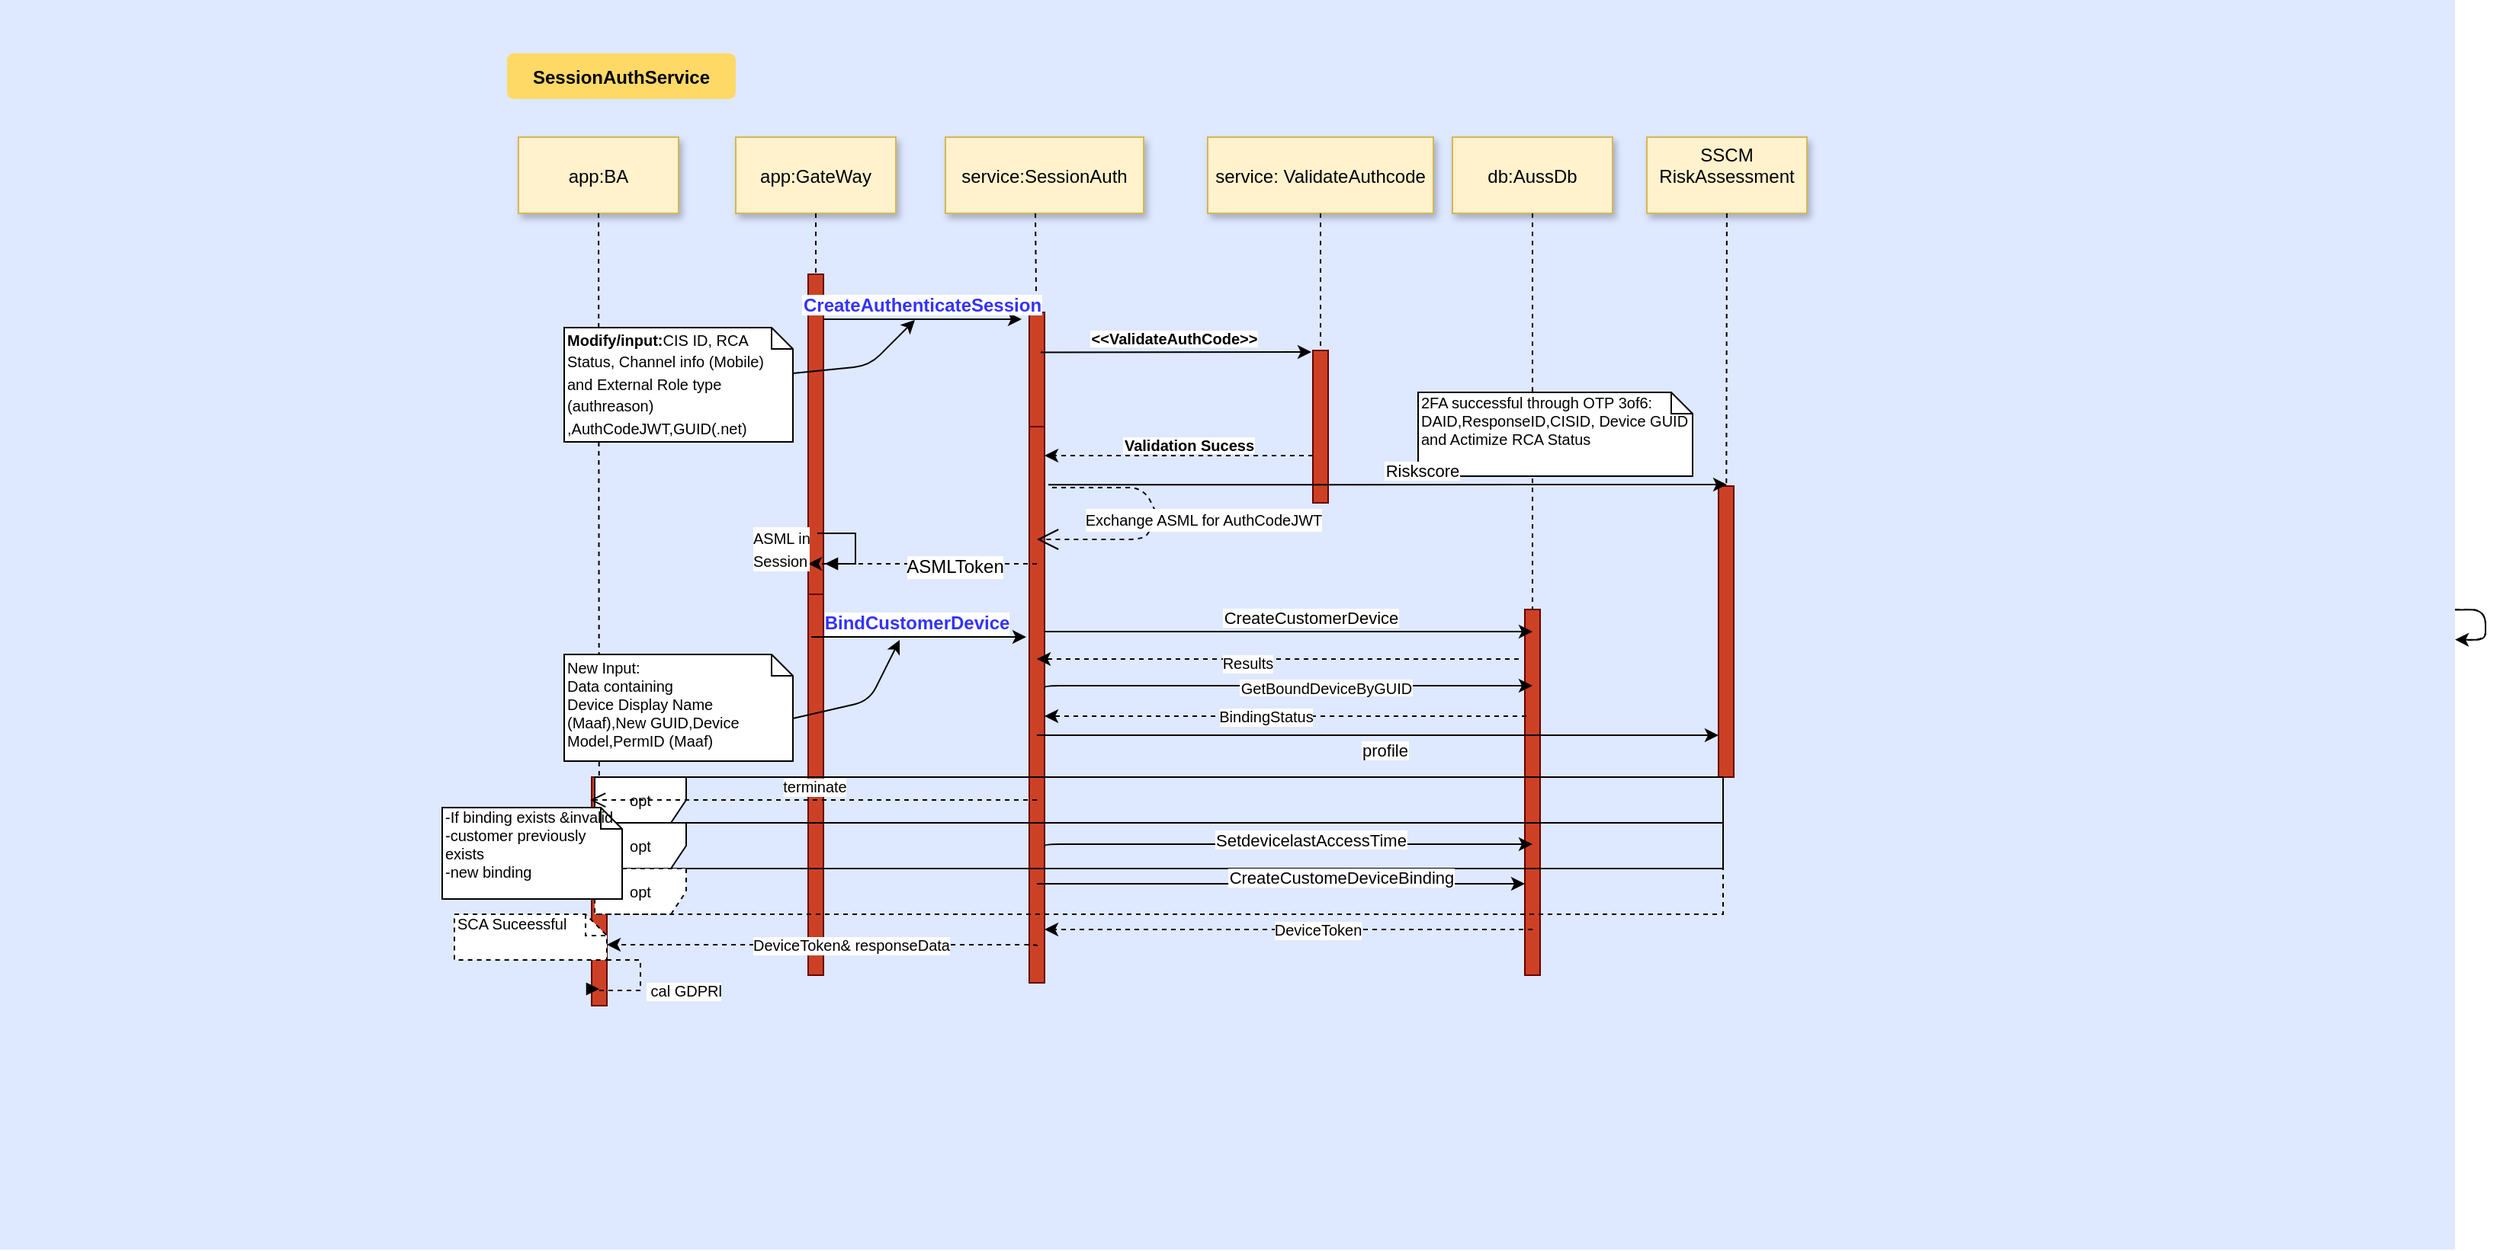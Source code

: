 <mxfile version="10.6.7" type="github"><diagram name="Page-1" id="9361dd3d-8414-5efd-6122-117bd74ce7a7"><mxGraphModel dx="1554" dy="1085" grid="1" gridSize="10" guides="1" tooltips="1" connect="1" arrows="1" fold="1" page="0" pageScale="1.5" pageWidth="826" pageHeight="1169" background="#ffffff" math="0" shadow="0"><root><mxCell id="0"/><mxCell id="1" parent="0"/><mxCell id="69" value="" style="fillColor=#DEE8FF;strokeColor=none" parent="1" vertex="1"><mxGeometry x="-330" y="-30" width="1610" height="820" as="geometry"/></mxCell><mxCell id="2" value="" style="fillColor=#CC4125;strokeColor=#660000" parent="1" vertex="1"><mxGeometry x="200" y="150" width="10" height="210" as="geometry"/></mxCell><mxCell id="4" value="app:GateWay" style="shadow=1;fillColor=#fff2cc;strokeColor=#d6b656;" parent="1" vertex="1"><mxGeometry x="152.5" y="60" width="105" height="50" as="geometry"/></mxCell><mxCell id="6" value="" style="fillColor=#CC4125;strokeColor=#660000" parent="1" vertex="1"><mxGeometry x="345" y="175" width="10" height="80" as="geometry"/></mxCell><mxCell id="7" value="service:SessionAuth" style="shadow=1;fillColor=#fff2cc;strokeColor=#d6b656;" parent="1" vertex="1"><mxGeometry x="290" y="60" width="130" height="50" as="geometry"/></mxCell><mxCell id="8" value="" style="edgeStyle=none;endArrow=none;dashed=1;" parent="1" target="6" edge="1"><mxGeometry x="272.335" y="165" width="100" height="100" as="geometry"><mxPoint x="349" y="110" as="sourcePoint"/><mxPoint x="347.576" y="165" as="targetPoint"/></mxGeometry></mxCell><mxCell id="9" value="CreateAuthenticateSession" style="edgeStyle=none;verticalLabelPosition=top;verticalAlign=bottom;fontSize=12;fontStyle=1;fontColor=#3333FF;" parent="1" edge="1"><mxGeometry x="220" y="92" width="100" height="100" as="geometry"><mxPoint x="210" y="179.5" as="sourcePoint"/><mxPoint x="340" y="179.5" as="targetPoint"/></mxGeometry></mxCell><mxCell id="13" value="&lt;&lt;ValidateAuthCode&gt;&gt;" style="edgeStyle=none;verticalLabelPosition=top;verticalAlign=bottom;fontSize=10;fontStyle=1" parent="1" edge="1"><mxGeometry width="100" height="100" as="geometry"><mxPoint x="352.5" y="201.206" as="sourcePoint"/><mxPoint x="530" y="201" as="targetPoint"/><mxPoint x="-1" as="offset"/></mxGeometry></mxCell><mxCell id="15" value="service: ValidateAuthcode" style="shadow=1;fillColor=#fff2cc;strokeColor=#d6b656;" parent="1" vertex="1"><mxGeometry x="462" y="60" width="148" height="50" as="geometry"/></mxCell><mxCell id="16" value="" style="edgeStyle=none;endArrow=none;dashed=1;" parent="1" source="15" target="17" edge="1"><mxGeometry x="437.043" y="270" width="100" height="100" as="geometry"><mxPoint x="514.543" y="220.0" as="sourcePoint"/><mxPoint x="514.543" y="240.0" as="targetPoint"/></mxGeometry></mxCell><mxCell id="17" value="" style="fillColor=#CC4125;strokeColor=#660000" parent="1" vertex="1"><mxGeometry x="531" y="200" width="10" height="100" as="geometry"/></mxCell><mxCell id="21" value="" style="fillColor=#CC4125;strokeColor=#660000" parent="1" vertex="1"><mxGeometry x="670" y="370" width="10" height="240" as="geometry"/></mxCell><mxCell id="22" value="db:AussDb" style="shadow=1;fillColor=#fff2cc;strokeColor=#d6b656;" parent="1" vertex="1"><mxGeometry x="622.5" y="60" width="105" height="50" as="geometry"/></mxCell><mxCell id="23" value="" style="edgeStyle=none;endArrow=none;dashed=1" parent="1" source="22" target="21" edge="1"><mxGeometry x="614.488" y="175.0" width="100" height="100" as="geometry"><mxPoint x="674.653" y="110" as="sourcePoint"/><mxPoint x="674.653" y="260" as="targetPoint"/></mxGeometry></mxCell><mxCell id="24" value="SSCM&#10;RiskAssessment&#10;" style="shadow=1;fillColor=#fff2cc;strokeColor=#d6b656;" parent="1" vertex="1"><mxGeometry x="750" y="60" width="105" height="50" as="geometry"/></mxCell><mxCell id="25" value="" style="edgeStyle=none;endArrow=none;dashed=1;" parent="1" source="24" target="26" edge="1"><mxGeometry x="727.335" y="165" width="100" height="100" as="geometry"><mxPoint x="802.259" y="110" as="sourcePoint"/><mxPoint x="802.576" y="165" as="targetPoint"/></mxGeometry></mxCell><mxCell id="26" value="" style="fillColor=#CC4125;strokeColor=#660000" parent="1" vertex="1"><mxGeometry x="797" y="289" width="10" height="191" as="geometry"/></mxCell><mxCell id="27" value="CreateCustomerDevice" style="edgeStyle=elbowEdgeStyle;elbow=vertical;verticalLabelPosition=top;verticalAlign=bottom;" parent="1" source="48" edge="1"><mxGeometry width="100" height="100" as="geometry"><mxPoint x="545.784" y="384.5" as="sourcePoint"/><mxPoint x="675" y="384.5" as="targetPoint"/><Array as="points"><mxPoint x="595" y="384.5"/></Array><mxPoint x="15" as="offset"/></mxGeometry></mxCell><mxCell id="33" value="" style="edgeStyle=elbowEdgeStyle;elbow=horizontal;endArrow=none;dashed=1" parent="1" source="4" target="2" edge="1"><mxGeometry x="230.0" y="310" width="100" height="100" as="geometry"><mxPoint x="230.0" y="410" as="sourcePoint"/><mxPoint x="330" y="310" as="targetPoint"/></mxGeometry></mxCell><mxCell id="38" value="" style="edgeStyle=elbowEdgeStyle;elbow=horizontal;endArrow=none;dashed=1" parent="1" edge="1" target="69" source="69"><mxGeometry x="932.259" y="240" width="100" height="100" as="geometry"><mxPoint x="802.259" y="329.394" as="sourcePoint"/><mxPoint x="802.259" y="370" as="targetPoint"/><Array as="points"><mxPoint x="802.259" y="350"/></Array></mxGeometry></mxCell><mxCell id="42" value="" style="fillColor=#CC4125;strokeColor=#660000" parent="1" vertex="1"><mxGeometry x="200" y="360" width="10" height="250" as="geometry"/></mxCell><mxCell id="44" value="" style="edgeStyle=none;dashed=1;endArrow=none" parent="1" source="2" target="42" edge="1"><mxGeometry x="50" y="300" width="100" height="100" as="geometry"><mxPoint x="50" y="400" as="sourcePoint"/><mxPoint x="150" y="300" as="targetPoint"/></mxGeometry></mxCell><mxCell id="48" value="" style="fillColor=#CC4125;strokeColor=#660000" parent="1" vertex="1"><mxGeometry x="345" y="250" width="10" height="365" as="geometry"/></mxCell><mxCell id="71" value="SessionAuthService" style="rounded=1;fontStyle=1;fillColor=#FFD966;strokeColor=none" parent="1" vertex="1"><mxGeometry x="2.5" y="5" width="150" height="30" as="geometry"/></mxCell><mxCell id="0d9bpIufl6r0iXMssUXp-95" value="" style="endArrow=classic;html=1;" edge="1" parent="1" source="0d9bpIufl6r0iXMssUXp-93"><mxGeometry width="50" height="50" relative="1" as="geometry"><mxPoint x="130" y="330" as="sourcePoint"/><mxPoint x="270" y="180" as="targetPoint"/><Array as="points"><mxPoint x="240" y="210"/></Array></mxGeometry></mxCell><mxCell id="0d9bpIufl6r0iXMssUXp-100" value="" style="endArrow=classic;html=1;" edge="1" parent="1"><mxGeometry width="50" height="50" relative="1" as="geometry"><mxPoint x="202" y="388" as="sourcePoint"/><mxPoint x="343" y="388" as="targetPoint"/><Array as="points"><mxPoint x="280" y="388"/><mxPoint x="310" y="388"/></Array></mxGeometry></mxCell><mxCell id="0d9bpIufl6r0iXMssUXp-103" value="&lt;b&gt;&lt;font color=&quot;#3333ff&quot;&gt;BindCustomerDevice&lt;/font&gt;&lt;/b&gt;&lt;br&gt;" style="text;html=1;resizable=0;points=[];align=center;verticalAlign=middle;labelBackgroundColor=#ffffff;" vertex="1" connectable="0" parent="0d9bpIufl6r0iXMssUXp-100"><mxGeometry x="-0.304" y="3" relative="1" as="geometry"><mxPoint x="20" y="-6.5" as="offset"/></mxGeometry></mxCell><mxCell id="0d9bpIufl6r0iXMssUXp-108" value="" style="endArrow=classic;html=1;exitX=0;exitY=0;exitDx=150;exitDy=42;exitPerimeter=0;" edge="1" parent="1" source="0d9bpIufl6r0iXMssUXp-106"><mxGeometry width="50" height="50" relative="1" as="geometry"><mxPoint x="190" y="470" as="sourcePoint"/><mxPoint x="260" y="390" as="targetPoint"/><Array as="points"><mxPoint x="240" y="430"/></Array></mxGeometry></mxCell><mxCell id="0d9bpIufl6r0iXMssUXp-109" value="" style="endArrow=classic;html=1;fontSize=12;" edge="1" parent="1" source="69" target="69"><mxGeometry width="50" height="50" relative="1" as="geometry"><mxPoint x="400" y="310" as="sourcePoint"/><mxPoint x="450" y="260" as="targetPoint"/><Array as="points"><mxPoint x="440" y="310"/></Array></mxGeometry></mxCell><mxCell id="0d9bpIufl6r0iXMssUXp-110" value="Validation Sucess" style="edgeStyle=elbowEdgeStyle;elbow=vertical;dashed=1;verticalLabelPosition=bottom;verticalAlign=top;jumpSize=5;fontSize=10;fontStyle=1" edge="1" parent="1" source="17"><mxGeometry width="100" height="100" as="geometry"><mxPoint x="499" y="268.5" as="sourcePoint"/><mxPoint x="355" y="269" as="targetPoint"/><Array as="points"><mxPoint x="430" y="269"/><mxPoint x="420" y="269"/><mxPoint x="370" y="269"/><mxPoint x="422" y="186.5"/></Array><mxPoint x="7" y="-19" as="offset"/></mxGeometry></mxCell><mxCell id="0d9bpIufl6r0iXMssUXp-111" value="&lt;font style=&quot;font-size: 10px&quot;&gt;Exchange ASML for AuthCodeJWT&lt;/font&gt;" style="endArrow=open;endSize=12;dashed=1;html=1;fontSize=12;" edge="1" parent="1"><mxGeometry x="-0.029" y="30" width="160" relative="1" as="geometry"><mxPoint x="360" y="290" as="sourcePoint"/><mxPoint x="350" y="324" as="targetPoint"/><Array as="points"><mxPoint x="420" y="290"/><mxPoint x="430" y="310"/><mxPoint x="420" y="324"/><mxPoint x="390" y="324"/></Array><mxPoint x="5" y="-17" as="offset"/></mxGeometry></mxCell><mxCell id="0d9bpIufl6r0iXMssUXp-113" value="" style="fillColor=#CC4125;strokeColor=#660000" vertex="1" parent="1"><mxGeometry x="58" y="480" width="10" height="150" as="geometry"/></mxCell><mxCell id="0d9bpIufl6r0iXMssUXp-114" value="app:BA" style="shadow=1;fillColor=#fff2cc;strokeColor=#d6b656;" vertex="1" parent="1"><mxGeometry x="10" y="60" width="105" height="50" as="geometry"/></mxCell><mxCell id="0d9bpIufl6r0iXMssUXp-115" value="" style="edgeStyle=none;endArrow=none;dashed=1" edge="1" parent="1" source="0d9bpIufl6r0iXMssUXp-114" target="0d9bpIufl6r0iXMssUXp-113"><mxGeometry x="1.988" y="185.0" width="100" height="100" as="geometry"><mxPoint x="62.153" y="120" as="sourcePoint"/><mxPoint x="62.153" y="270" as="targetPoint"/></mxGeometry></mxCell><mxCell id="0d9bpIufl6r0iXMssUXp-106" value="&lt;font style=&quot;font-size: 10px&quot;&gt;New Input:&amp;nbsp;&lt;/font&gt;&lt;div style=&quot;font-size: 10px&quot;&gt;&lt;font style=&quot;font-size: 10px&quot;&gt;&lt;span&gt;Data containing&lt;/span&gt;&lt;br&gt;&lt;/font&gt;&lt;/div&gt;&lt;div style=&quot;font-size: 10px&quot;&gt;&lt;font style=&quot;font-size: 10px&quot;&gt;Device Display Name (Maaf),New GUID,Device Model,PermID (Maaf)&lt;/font&gt;&lt;/div&gt;" style="shape=note;whiteSpace=wrap;html=1;size=14;verticalAlign=top;align=left;spacingTop=-6;" vertex="1" parent="1"><mxGeometry x="40" y="399.5" width="150" height="70" as="geometry"/></mxCell><mxCell id="0d9bpIufl6r0iXMssUXp-93" value="&lt;font style=&quot;font-size: 10px&quot;&gt;&lt;b&gt;Modify/input:&lt;/b&gt;CIS ID, RCA Status, Channel info (Mobile) and External Role type (auth&lt;span&gt;reason&lt;/span&gt;) ,AuthCodeJWT,GUID(.net)&lt;/font&gt;" style="shape=note;whiteSpace=wrap;html=1;size=14;verticalAlign=top;align=left;spacingTop=-6;" vertex="1" parent="1"><mxGeometry x="40" y="185" width="150" height="75" as="geometry"/></mxCell><mxCell id="0d9bpIufl6r0iXMssUXp-112" value="" style="edgeStyle=elbowEdgeStyle;elbow=vertical;dashed=1;verticalLabelPosition=bottom;verticalAlign=top;jumpSize=5;fontSize=12;fontStyle=1" edge="1" parent="1"><mxGeometry width="100" height="100" as="geometry"><mxPoint x="350" y="340" as="sourcePoint"/><mxPoint x="200" y="340" as="targetPoint"/><Array as="points"><mxPoint x="265" y="340"/><mxPoint x="215" y="340"/><mxPoint x="267" y="257.5"/></Array><mxPoint x="-165" y="20" as="offset"/></mxGeometry></mxCell><mxCell id="0d9bpIufl6r0iXMssUXp-120" value="&lt;font style=&quot;font-size: 12px&quot;&gt;ASMLToken&lt;/font&gt;" style="text;html=1;resizable=0;points=[];align=center;verticalAlign=middle;labelBackgroundColor=#ffffff;fontSize=12;" vertex="1" connectable="0" parent="0d9bpIufl6r0iXMssUXp-112"><mxGeometry relative="1" as="geometry"><mxPoint x="21" y="2" as="offset"/></mxGeometry></mxCell><mxCell id="0d9bpIufl6r0iXMssUXp-117" value="&lt;font style=&quot;font-size: 10px&quot;&gt;ASML in&lt;br&gt;Session&lt;/font&gt;&lt;br&gt;" style="edgeStyle=orthogonalEdgeStyle;html=1;align=left;spacingLeft=2;endArrow=block;rounded=0;entryX=1;entryY=0;fontSize=12;" edge="1" parent="1"><mxGeometry x="0.077" y="-71" relative="1" as="geometry"><mxPoint x="206" y="320" as="sourcePoint"/><Array as="points"><mxPoint x="231" y="320"/><mxPoint x="231" y="340"/></Array><mxPoint x="211" y="340" as="targetPoint"/><mxPoint as="offset"/></mxGeometry></mxCell><mxCell id="0d9bpIufl6r0iXMssUXp-123" value="&lt;span&gt;2FA successful through OTP 3of6:&lt;br&gt;&lt;/span&gt;&lt;span&gt;DAID,ResponseID,&lt;/span&gt;&lt;span&gt;CISID, Device GUID and Actimize RCA Status&lt;/span&gt;&lt;span&gt;&lt;br&gt;&lt;/span&gt;" style="shape=note;whiteSpace=wrap;html=1;size=14;verticalAlign=top;align=left;spacingTop=-6;fontSize=10;" vertex="1" parent="1"><mxGeometry x="600" y="227.5" width="180" height="55" as="geometry"/></mxCell><mxCell id="0d9bpIufl6r0iXMssUXp-121" value="Riskscore" style="edgeStyle=elbowEdgeStyle;elbow=vertical;verticalLabelPosition=top;verticalAlign=bottom" edge="1" parent="1"><mxGeometry x="2.5" y="-42" width="100" height="100" as="geometry"><mxPoint x="357.5" y="288.13" as="sourcePoint"/><mxPoint x="802.5" y="288" as="targetPoint"/><Array as="points"/><mxPoint x="23" as="offset"/></mxGeometry></mxCell><mxCell id="0d9bpIufl6r0iXMssUXp-124" value="" style="edgeStyle=elbowEdgeStyle;elbow=vertical;dashed=1;verticalLabelPosition=bottom;verticalAlign=top;jumpSize=5;fontSize=10;fontStyle=1;" edge="1" parent="1"><mxGeometry x="125" y="123.5" width="100" height="100" as="geometry"><mxPoint x="666" y="402.5" as="sourcePoint"/><mxPoint x="350" y="403" as="targetPoint"/><Array as="points"><mxPoint x="505" y="402.5"/><mxPoint x="557" y="320"/></Array><mxPoint x="88" y="161" as="offset"/></mxGeometry></mxCell><mxCell id="0d9bpIufl6r0iXMssUXp-127" value="Results" style="text;html=1;resizable=0;points=[];align=center;verticalAlign=middle;labelBackgroundColor=#ffffff;fontSize=10;" vertex="1" connectable="0" parent="0d9bpIufl6r0iXMssUXp-124"><mxGeometry relative="1" as="geometry"><mxPoint x="-20" y="2" as="offset"/></mxGeometry></mxCell><mxCell id="0d9bpIufl6r0iXMssUXp-128" value="GetBoundDeviceByGUID" style="edgeStyle=elbowEdgeStyle;elbow=vertical;verticalLabelPosition=top;verticalAlign=bottom;exitX=1;exitY=0.451;exitDx=0;exitDy=0;exitPerimeter=0;fontSize=10;" edge="1" parent="1"><mxGeometry width="100" height="100" as="geometry"><mxPoint x="355" y="422.5" as="sourcePoint"/><mxPoint x="675" y="420" as="targetPoint"/><Array as="points"><mxPoint x="595" y="420"/></Array><mxPoint x="25" y="9" as="offset"/></mxGeometry></mxCell><mxCell id="0d9bpIufl6r0iXMssUXp-129" value="opt" style="shape=umlFrame;whiteSpace=wrap;html=1;fontSize=10;" vertex="1" parent="1"><mxGeometry x="60" y="480" width="740" height="30" as="geometry"/></mxCell><mxCell id="0d9bpIufl6r0iXMssUXp-130" value="opt" style="shape=umlFrame;whiteSpace=wrap;html=1;fontSize=10;" vertex="1" parent="1"><mxGeometry x="60" y="510" width="740" height="30" as="geometry"/></mxCell><mxCell id="0d9bpIufl6r0iXMssUXp-131" value="opt" style="shape=umlFrame;whiteSpace=wrap;html=1;fontSize=10;dashed=1;" vertex="1" parent="1"><mxGeometry x="60" y="540" width="740" height="30" as="geometry"/></mxCell><mxCell id="0d9bpIufl6r0iXMssUXp-134" value="-If binding exists &amp;amp;invalid&lt;br&gt;-customer previously exists&amp;nbsp;&lt;br&gt;-new binding&lt;br&gt;" style="shape=note;whiteSpace=wrap;html=1;size=14;verticalAlign=top;align=left;spacingTop=-6;fontSize=10;" vertex="1" parent="1"><mxGeometry x="-40" y="500" width="118" height="60" as="geometry"/></mxCell><mxCell id="0d9bpIufl6r0iXMssUXp-135" value="terminate" style="html=1;verticalAlign=bottom;endArrow=open;dashed=1;endSize=8;fontSize=10;entryX=0.822;entryY=-0.083;entryDx=0;entryDy=0;entryPerimeter=0;" edge="1" parent="1" target="0d9bpIufl6r0iXMssUXp-134"><mxGeometry relative="1" as="geometry"><mxPoint x="350" y="495" as="sourcePoint"/><mxPoint x="130" y="490" as="targetPoint"/><Array as="points"><mxPoint x="330" y="495"/></Array></mxGeometry></mxCell><mxCell id="0d9bpIufl6r0iXMssUXp-136" value="profile" style="edgeStyle=elbowEdgeStyle;elbow=vertical;verticalLabelPosition=top;verticalAlign=bottom;exitX=1;exitY=0.451;exitDx=0;exitDy=0;exitPerimeter=0;" edge="1" parent="1" target="26"><mxGeometry x="-15" y="20" width="100" height="100" as="geometry"><mxPoint x="350" y="452.5" as="sourcePoint"/><mxPoint x="670" y="450" as="targetPoint"/><Array as="points"/><mxPoint x="5" y="19" as="offset"/></mxGeometry></mxCell><mxCell id="0d9bpIufl6r0iXMssUXp-140" value="SetdevicelastAccessTime" style="edgeStyle=elbowEdgeStyle;elbow=vertical;verticalLabelPosition=top;verticalAlign=bottom;exitX=1;exitY=0.451;exitDx=0;exitDy=0;exitPerimeter=0;" edge="1" parent="1"><mxGeometry width="100" height="100" as="geometry"><mxPoint x="355" y="526.5" as="sourcePoint"/><mxPoint x="675" y="524" as="targetPoint"/><Array as="points"><mxPoint x="595" y="524"/></Array><mxPoint x="15" y="5" as="offset"/></mxGeometry></mxCell><mxCell id="0d9bpIufl6r0iXMssUXp-142" value="CreateCustomeDeviceBinding" style="edgeStyle=elbowEdgeStyle;elbow=vertical;verticalLabelPosition=top;verticalAlign=bottom;" edge="1" parent="1"><mxGeometry width="100" height="100" as="geometry"><mxPoint x="350" y="550" as="sourcePoint"/><mxPoint x="670" y="550" as="targetPoint"/><Array as="points"/><mxPoint x="40" y="5" as="offset"/></mxGeometry></mxCell><mxCell id="0d9bpIufl6r0iXMssUXp-143" value="" style="edgeStyle=elbowEdgeStyle;elbow=vertical;dashed=1;verticalLabelPosition=bottom;verticalAlign=top;jumpSize=5;fontSize=10;fontStyle=1;" edge="1" parent="1" target="48"><mxGeometry x="134" y="301" width="100" height="100" as="geometry"><mxPoint x="675" y="580" as="sourcePoint"/><mxPoint x="359" y="580.5" as="targetPoint"/><Array as="points"><mxPoint x="514" y="580"/><mxPoint x="566" y="497.5"/></Array><mxPoint x="88" y="161" as="offset"/></mxGeometry></mxCell><mxCell id="0d9bpIufl6r0iXMssUXp-144" value="DeviceToken" style="text;html=1;resizable=0;points=[];align=center;verticalAlign=middle;labelBackgroundColor=#ffffff;fontSize=10;" vertex="1" connectable="0" parent="0d9bpIufl6r0iXMssUXp-143"><mxGeometry relative="1" as="geometry"><mxPoint x="19" as="offset"/></mxGeometry></mxCell><mxCell id="0d9bpIufl6r0iXMssUXp-145" value="" style="edgeStyle=elbowEdgeStyle;elbow=vertical;dashed=1;verticalLabelPosition=bottom;verticalAlign=top;jumpSize=5;fontSize=10;fontStyle=1;" edge="1" parent="1"><mxGeometry x="-157" y="311" width="100" height="100" as="geometry"><mxPoint x="350" y="591" as="sourcePoint"/><mxPoint x="68" y="590.5" as="targetPoint"/><Array as="points"><mxPoint x="223" y="590"/><mxPoint x="275" y="507.5"/></Array><mxPoint x="88" y="161" as="offset"/></mxGeometry></mxCell><mxCell id="0d9bpIufl6r0iXMssUXp-146" value="DeviceToken&amp;amp; responseData" style="text;html=1;resizable=0;points=[];align=center;verticalAlign=middle;labelBackgroundColor=#ffffff;fontSize=10;" vertex="1" connectable="0" parent="0d9bpIufl6r0iXMssUXp-145"><mxGeometry relative="1" as="geometry"><mxPoint x="19" as="offset"/></mxGeometry></mxCell><mxCell id="0d9bpIufl6r0iXMssUXp-151" value="&amp;nbsp;cal GDPRl" style="edgeStyle=orthogonalEdgeStyle;html=1;align=left;spacingLeft=2;endArrow=block;rounded=0;dashed=1;fontSize=10;" edge="1" parent="1"><mxGeometry relative="1" as="geometry"><mxPoint x="68" y="600" as="sourcePoint"/><Array as="points"><mxPoint x="90" y="600"/><mxPoint x="90" y="620"/><mxPoint x="56" y="620"/></Array><mxPoint x="63" y="619" as="targetPoint"/></mxGeometry></mxCell><mxCell id="0d9bpIufl6r0iXMssUXp-152" value="SCA Suceessful" style="shape=note;whiteSpace=wrap;html=1;size=14;verticalAlign=top;align=left;spacingTop=-6;dashed=1;fontSize=10;" vertex="1" parent="1"><mxGeometry x="-32" y="570" width="100" height="30" as="geometry"/></mxCell><mxCell id="0d9bpIufl6r0iXMssUXp-153" value="" style="edgeStyle=elbowEdgeStyle;elbow=vertical;dashed=1;verticalLabelPosition=bottom;verticalAlign=top;jumpSize=5;fontSize=10;fontStyle=1;" edge="1" parent="1"><mxGeometry x="130" y="161" width="100" height="100" as="geometry"><mxPoint x="671" y="440" as="sourcePoint"/><mxPoint x="355" y="440.5" as="targetPoint"/><Array as="points"><mxPoint x="510" y="440"/><mxPoint x="562" y="357.5"/></Array><mxPoint x="88" y="161" as="offset"/></mxGeometry></mxCell><mxCell id="0d9bpIufl6r0iXMssUXp-154" value="BindingStatus" style="text;html=1;resizable=0;points=[];align=center;verticalAlign=middle;labelBackgroundColor=#ffffff;fontSize=10;" vertex="1" connectable="0" parent="0d9bpIufl6r0iXMssUXp-153"><mxGeometry relative="1" as="geometry"><mxPoint x="-13" as="offset"/></mxGeometry></mxCell></root></mxGraphModel></diagram></mxfile>